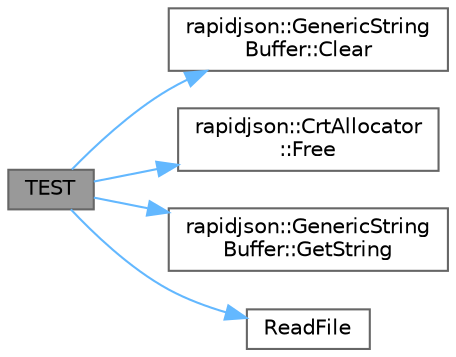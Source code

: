 digraph "TEST"
{
 // LATEX_PDF_SIZE
  bgcolor="transparent";
  edge [fontname=Helvetica,fontsize=10,labelfontname=Helvetica,labelfontsize=10];
  node [fontname=Helvetica,fontsize=10,shape=box,height=0.2,width=0.4];
  rankdir="LR";
  Node1 [id="Node000001",label="TEST",height=0.2,width=0.4,color="gray40", fillcolor="grey60", style="filled", fontcolor="black",tooltip=" "];
  Node1 -> Node2 [id="edge1_Node000001_Node000002",color="steelblue1",style="solid",tooltip=" "];
  Node2 [id="Node000002",label="rapidjson::GenericString\lBuffer::Clear",height=0.2,width=0.4,color="grey40", fillcolor="white", style="filled",URL="$classrapidjson_1_1_generic_string_buffer.html#a614af5a72984c88bd5a65e2bc233d310",tooltip=" "];
  Node1 -> Node3 [id="edge2_Node000001_Node000003",color="steelblue1",style="solid",tooltip=" "];
  Node3 [id="Node000003",label="rapidjson::CrtAllocator\l::Free",height=0.2,width=0.4,color="grey40", fillcolor="white", style="filled",URL="$classrapidjson_1_1_crt_allocator.html#ad4128360685b4c0dd15691d2f0312121",tooltip=" "];
  Node1 -> Node4 [id="edge3_Node000001_Node000004",color="steelblue1",style="solid",tooltip=" "];
  Node4 [id="Node000004",label="rapidjson::GenericString\lBuffer::GetString",height=0.2,width=0.4,color="grey40", fillcolor="white", style="filled",URL="$classrapidjson_1_1_generic_string_buffer.html#a138330b64d530a2c35f702d4e207ac2f",tooltip=" "];
  Node1 -> Node5 [id="edge4_Node000001_Node000005",color="steelblue1",style="solid",tooltip=" "];
  Node5 [id="Node000005",label="ReadFile",height=0.2,width=0.4,color="grey40", fillcolor="white", style="filled",URL="$unittest_2schematest_8cpp.html#ad01086bd6b2393833066329df62ecdca",tooltip=" "];
}
